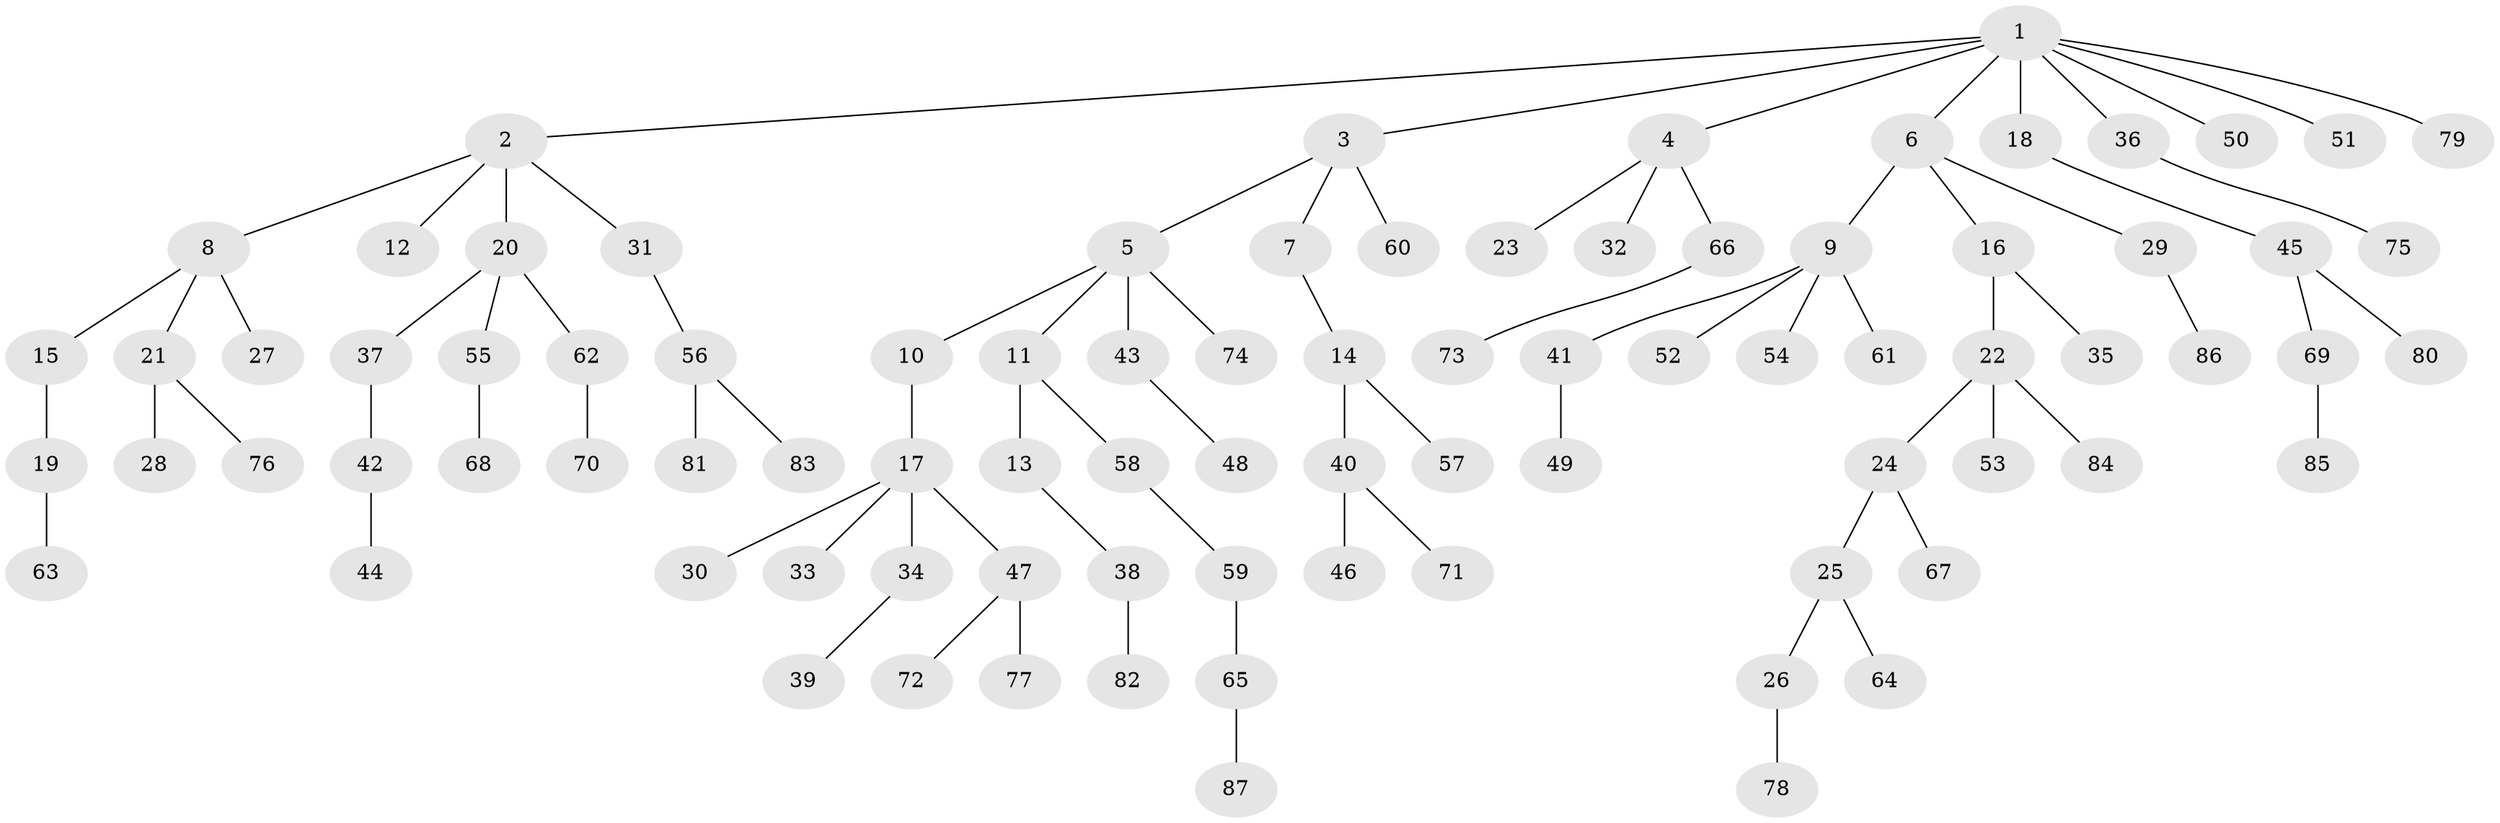 // coarse degree distribution, {8: 0.017857142857142856, 4: 0.08928571428571429, 3: 0.08928571428571429, 5: 0.05357142857142857, 2: 0.17857142857142858, 1: 0.5714285714285714}
// Generated by graph-tools (version 1.1) at 2025/24/03/03/25 07:24:07]
// undirected, 87 vertices, 86 edges
graph export_dot {
graph [start="1"]
  node [color=gray90,style=filled];
  1;
  2;
  3;
  4;
  5;
  6;
  7;
  8;
  9;
  10;
  11;
  12;
  13;
  14;
  15;
  16;
  17;
  18;
  19;
  20;
  21;
  22;
  23;
  24;
  25;
  26;
  27;
  28;
  29;
  30;
  31;
  32;
  33;
  34;
  35;
  36;
  37;
  38;
  39;
  40;
  41;
  42;
  43;
  44;
  45;
  46;
  47;
  48;
  49;
  50;
  51;
  52;
  53;
  54;
  55;
  56;
  57;
  58;
  59;
  60;
  61;
  62;
  63;
  64;
  65;
  66;
  67;
  68;
  69;
  70;
  71;
  72;
  73;
  74;
  75;
  76;
  77;
  78;
  79;
  80;
  81;
  82;
  83;
  84;
  85;
  86;
  87;
  1 -- 2;
  1 -- 3;
  1 -- 4;
  1 -- 6;
  1 -- 18;
  1 -- 36;
  1 -- 50;
  1 -- 51;
  1 -- 79;
  2 -- 8;
  2 -- 12;
  2 -- 20;
  2 -- 31;
  3 -- 5;
  3 -- 7;
  3 -- 60;
  4 -- 23;
  4 -- 32;
  4 -- 66;
  5 -- 10;
  5 -- 11;
  5 -- 43;
  5 -- 74;
  6 -- 9;
  6 -- 16;
  6 -- 29;
  7 -- 14;
  8 -- 15;
  8 -- 21;
  8 -- 27;
  9 -- 41;
  9 -- 52;
  9 -- 54;
  9 -- 61;
  10 -- 17;
  11 -- 13;
  11 -- 58;
  13 -- 38;
  14 -- 40;
  14 -- 57;
  15 -- 19;
  16 -- 22;
  16 -- 35;
  17 -- 30;
  17 -- 33;
  17 -- 34;
  17 -- 47;
  18 -- 45;
  19 -- 63;
  20 -- 37;
  20 -- 55;
  20 -- 62;
  21 -- 28;
  21 -- 76;
  22 -- 24;
  22 -- 53;
  22 -- 84;
  24 -- 25;
  24 -- 67;
  25 -- 26;
  25 -- 64;
  26 -- 78;
  29 -- 86;
  31 -- 56;
  34 -- 39;
  36 -- 75;
  37 -- 42;
  38 -- 82;
  40 -- 46;
  40 -- 71;
  41 -- 49;
  42 -- 44;
  43 -- 48;
  45 -- 69;
  45 -- 80;
  47 -- 72;
  47 -- 77;
  55 -- 68;
  56 -- 81;
  56 -- 83;
  58 -- 59;
  59 -- 65;
  62 -- 70;
  65 -- 87;
  66 -- 73;
  69 -- 85;
}
